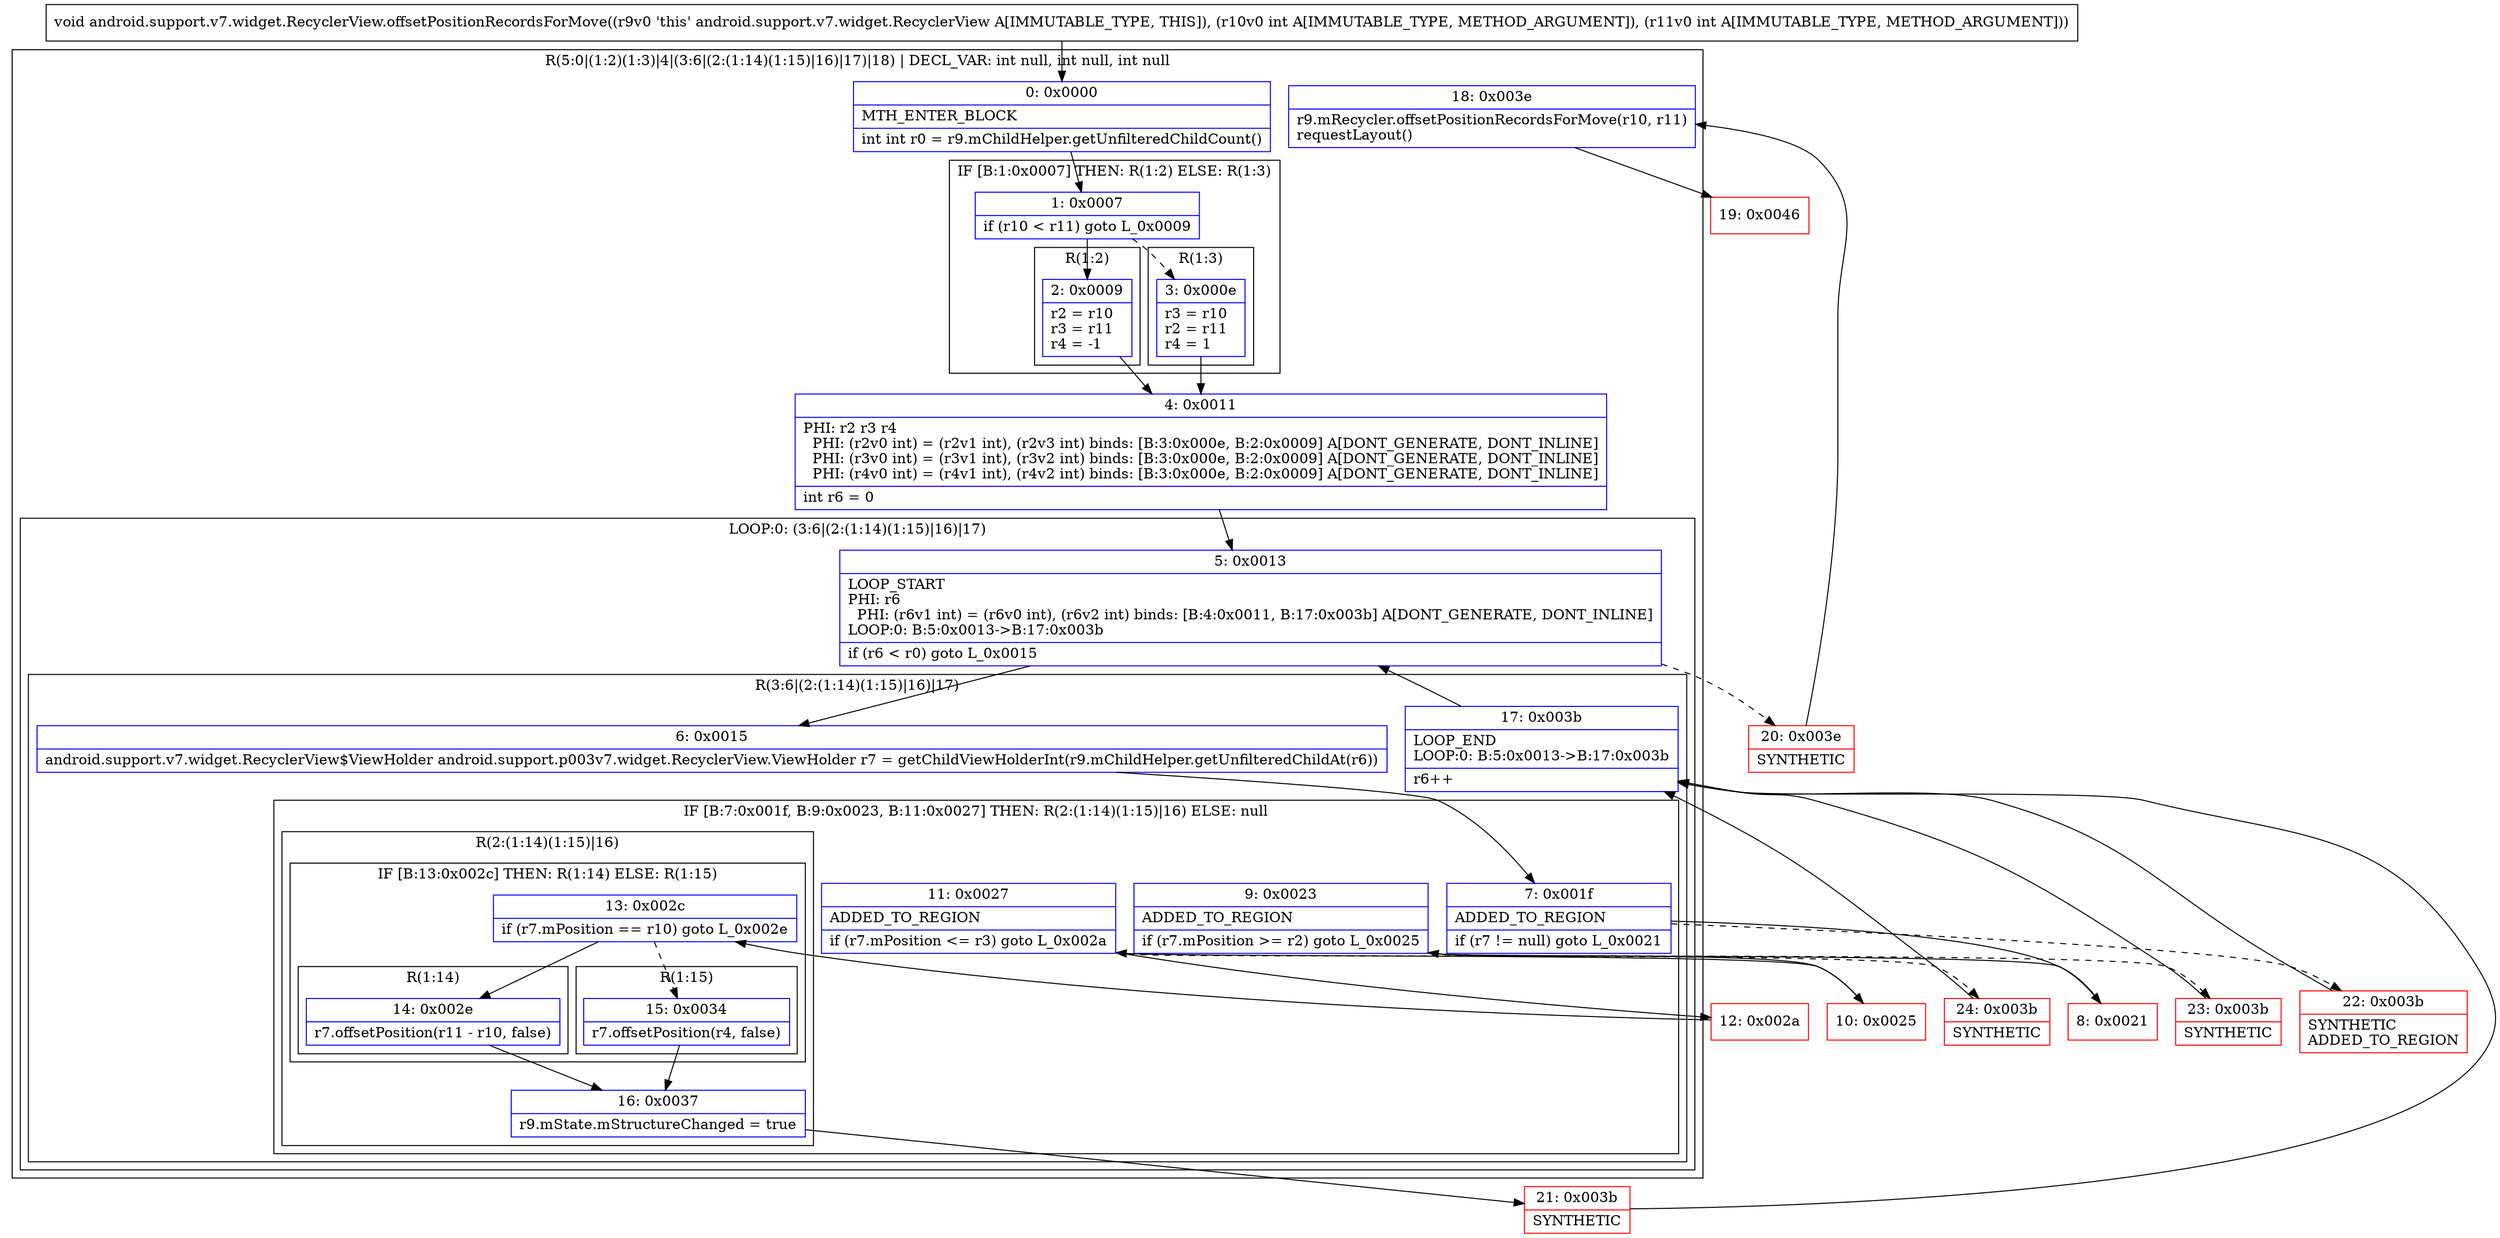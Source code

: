 digraph "CFG forandroid.support.v7.widget.RecyclerView.offsetPositionRecordsForMove(II)V" {
subgraph cluster_Region_1196082749 {
label = "R(5:0|(1:2)(1:3)|4|(3:6|(2:(1:14)(1:15)|16)|17)|18) | DECL_VAR: int null, int null, int null\l";
node [shape=record,color=blue];
Node_0 [shape=record,label="{0\:\ 0x0000|MTH_ENTER_BLOCK\l|int int r0 = r9.mChildHelper.getUnfilteredChildCount()\l}"];
subgraph cluster_IfRegion_1852852685 {
label = "IF [B:1:0x0007] THEN: R(1:2) ELSE: R(1:3)";
node [shape=record,color=blue];
Node_1 [shape=record,label="{1\:\ 0x0007|if (r10 \< r11) goto L_0x0009\l}"];
subgraph cluster_Region_372661185 {
label = "R(1:2)";
node [shape=record,color=blue];
Node_2 [shape=record,label="{2\:\ 0x0009|r2 = r10\lr3 = r11\lr4 = \-1\l}"];
}
subgraph cluster_Region_1647313124 {
label = "R(1:3)";
node [shape=record,color=blue];
Node_3 [shape=record,label="{3\:\ 0x000e|r3 = r10\lr2 = r11\lr4 = 1\l}"];
}
}
Node_4 [shape=record,label="{4\:\ 0x0011|PHI: r2 r3 r4 \l  PHI: (r2v0 int) = (r2v1 int), (r2v3 int) binds: [B:3:0x000e, B:2:0x0009] A[DONT_GENERATE, DONT_INLINE]\l  PHI: (r3v0 int) = (r3v1 int), (r3v2 int) binds: [B:3:0x000e, B:2:0x0009] A[DONT_GENERATE, DONT_INLINE]\l  PHI: (r4v0 int) = (r4v1 int), (r4v2 int) binds: [B:3:0x000e, B:2:0x0009] A[DONT_GENERATE, DONT_INLINE]\l|int r6 = 0\l}"];
subgraph cluster_LoopRegion_1854853730 {
label = "LOOP:0: (3:6|(2:(1:14)(1:15)|16)|17)";
node [shape=record,color=blue];
Node_5 [shape=record,label="{5\:\ 0x0013|LOOP_START\lPHI: r6 \l  PHI: (r6v1 int) = (r6v0 int), (r6v2 int) binds: [B:4:0x0011, B:17:0x003b] A[DONT_GENERATE, DONT_INLINE]\lLOOP:0: B:5:0x0013\-\>B:17:0x003b\l|if (r6 \< r0) goto L_0x0015\l}"];
subgraph cluster_Region_131861524 {
label = "R(3:6|(2:(1:14)(1:15)|16)|17)";
node [shape=record,color=blue];
Node_6 [shape=record,label="{6\:\ 0x0015|android.support.v7.widget.RecyclerView$ViewHolder android.support.p003v7.widget.RecyclerView.ViewHolder r7 = getChildViewHolderInt(r9.mChildHelper.getUnfilteredChildAt(r6))\l}"];
subgraph cluster_IfRegion_534365007 {
label = "IF [B:7:0x001f, B:9:0x0023, B:11:0x0027] THEN: R(2:(1:14)(1:15)|16) ELSE: null";
node [shape=record,color=blue];
Node_7 [shape=record,label="{7\:\ 0x001f|ADDED_TO_REGION\l|if (r7 != null) goto L_0x0021\l}"];
Node_9 [shape=record,label="{9\:\ 0x0023|ADDED_TO_REGION\l|if (r7.mPosition \>= r2) goto L_0x0025\l}"];
Node_11 [shape=record,label="{11\:\ 0x0027|ADDED_TO_REGION\l|if (r7.mPosition \<= r3) goto L_0x002a\l}"];
subgraph cluster_Region_143265608 {
label = "R(2:(1:14)(1:15)|16)";
node [shape=record,color=blue];
subgraph cluster_IfRegion_2097989488 {
label = "IF [B:13:0x002c] THEN: R(1:14) ELSE: R(1:15)";
node [shape=record,color=blue];
Node_13 [shape=record,label="{13\:\ 0x002c|if (r7.mPosition == r10) goto L_0x002e\l}"];
subgraph cluster_Region_1497396035 {
label = "R(1:14)";
node [shape=record,color=blue];
Node_14 [shape=record,label="{14\:\ 0x002e|r7.offsetPosition(r11 \- r10, false)\l}"];
}
subgraph cluster_Region_1050376403 {
label = "R(1:15)";
node [shape=record,color=blue];
Node_15 [shape=record,label="{15\:\ 0x0034|r7.offsetPosition(r4, false)\l}"];
}
}
Node_16 [shape=record,label="{16\:\ 0x0037|r9.mState.mStructureChanged = true\l}"];
}
}
Node_17 [shape=record,label="{17\:\ 0x003b|LOOP_END\lLOOP:0: B:5:0x0013\-\>B:17:0x003b\l|r6++\l}"];
}
}
Node_18 [shape=record,label="{18\:\ 0x003e|r9.mRecycler.offsetPositionRecordsForMove(r10, r11)\lrequestLayout()\l}"];
}
Node_8 [shape=record,color=red,label="{8\:\ 0x0021}"];
Node_10 [shape=record,color=red,label="{10\:\ 0x0025}"];
Node_12 [shape=record,color=red,label="{12\:\ 0x002a}"];
Node_19 [shape=record,color=red,label="{19\:\ 0x0046}"];
Node_20 [shape=record,color=red,label="{20\:\ 0x003e|SYNTHETIC\l}"];
Node_21 [shape=record,color=red,label="{21\:\ 0x003b|SYNTHETIC\l}"];
Node_22 [shape=record,color=red,label="{22\:\ 0x003b|SYNTHETIC\lADDED_TO_REGION\l}"];
Node_23 [shape=record,color=red,label="{23\:\ 0x003b|SYNTHETIC\l}"];
Node_24 [shape=record,color=red,label="{24\:\ 0x003b|SYNTHETIC\l}"];
MethodNode[shape=record,label="{void android.support.v7.widget.RecyclerView.offsetPositionRecordsForMove((r9v0 'this' android.support.v7.widget.RecyclerView A[IMMUTABLE_TYPE, THIS]), (r10v0 int A[IMMUTABLE_TYPE, METHOD_ARGUMENT]), (r11v0 int A[IMMUTABLE_TYPE, METHOD_ARGUMENT])) }"];
MethodNode -> Node_0;
Node_0 -> Node_1;
Node_1 -> Node_2;
Node_1 -> Node_3[style=dashed];
Node_2 -> Node_4;
Node_3 -> Node_4;
Node_4 -> Node_5;
Node_5 -> Node_6;
Node_5 -> Node_20[style=dashed];
Node_6 -> Node_7;
Node_7 -> Node_8;
Node_7 -> Node_22[style=dashed];
Node_9 -> Node_10;
Node_9 -> Node_23[style=dashed];
Node_11 -> Node_12;
Node_11 -> Node_24[style=dashed];
Node_13 -> Node_14;
Node_13 -> Node_15[style=dashed];
Node_14 -> Node_16;
Node_15 -> Node_16;
Node_16 -> Node_21;
Node_17 -> Node_5;
Node_18 -> Node_19;
Node_8 -> Node_9;
Node_10 -> Node_11;
Node_12 -> Node_13;
Node_20 -> Node_18;
Node_21 -> Node_17;
Node_22 -> Node_17;
Node_23 -> Node_17;
Node_24 -> Node_17;
}

